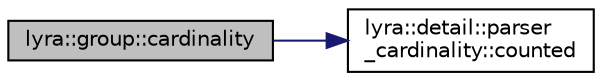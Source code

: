 digraph "lyra::group::cardinality"
{
 // INTERACTIVE_SVG=YES
 // LATEX_PDF_SIZE
  edge [fontname="Helvetica",fontsize="10",labelfontname="Helvetica",labelfontsize="10"];
  node [fontname="Helvetica",fontsize="10",shape=record];
  rankdir="LR";
  Node1 [label="lyra::group::cardinality",height=0.2,width=0.4,color="black", fillcolor="grey75", style="filled", fontcolor="black",tooltip=" "];
  Node1 -> Node2 [color="midnightblue",fontsize="10",style="solid",fontname="Helvetica"];
  Node2 [label="lyra::detail::parser\l_cardinality::counted",height=0.2,width=0.4,color="black", fillcolor="white", style="filled",URL="$structlyra_1_1detail_1_1parser__cardinality.html#a615f4fd75c93f3db0940120afd630f4b",tooltip=" "];
}
